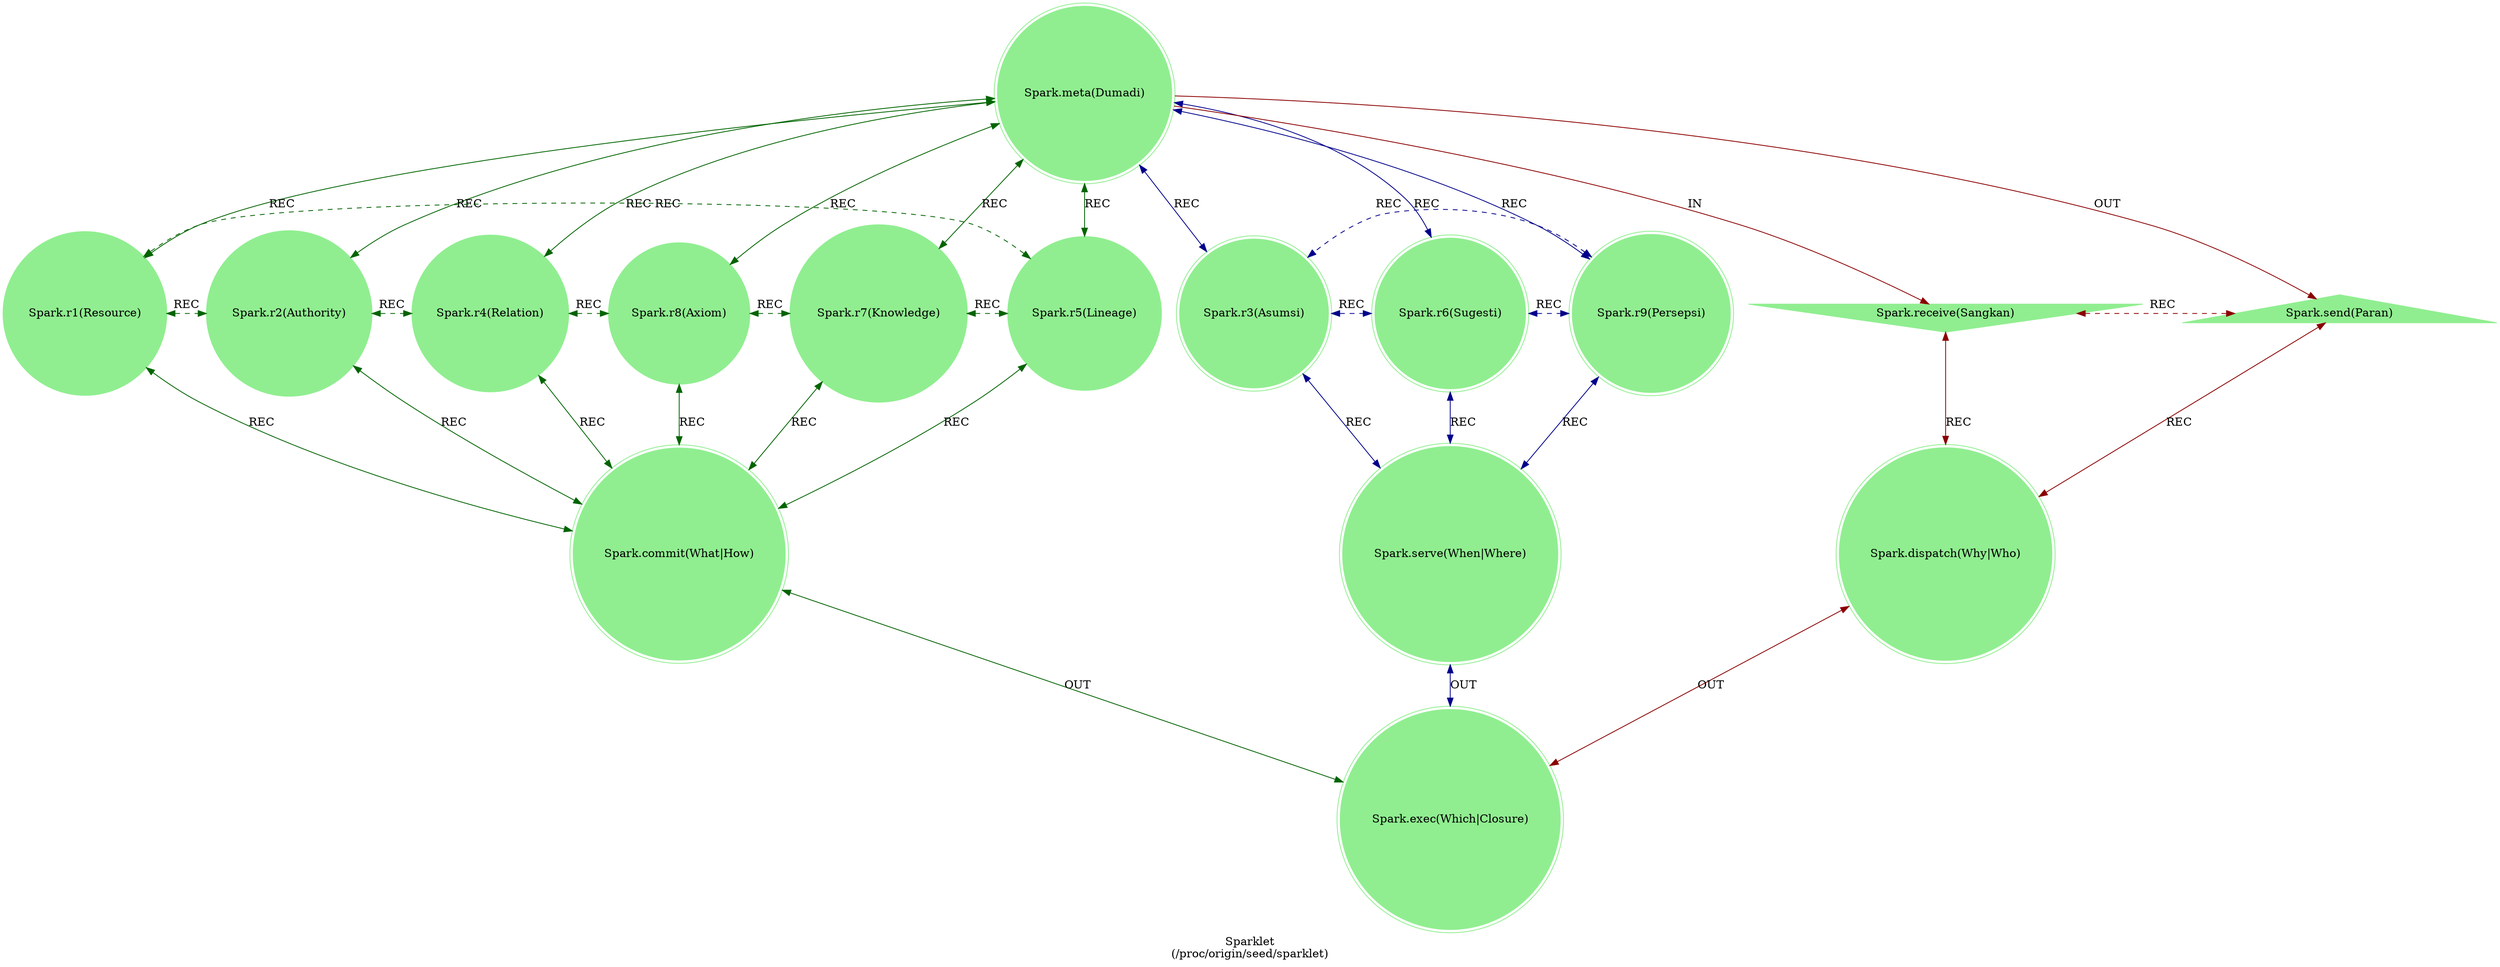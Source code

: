 strict digraph Sparklet {
    label = "Sparklet\n(/proc/origin/seed/sparklet)";
    style = filled;
    color = lightgray;
    node [shape = circle; style = filled; color = lightgreen;];
    
    // The Axis A-0-B (In-Meta-Out).
    // The Sacred 3-6-9 (Vortex of Perception).
    // The Vortex 1-2-4-8-7-5 (Vortex of Comprehension).
    // The Router C-D-E
    // The Closure F
    spark_0_t [label = "Spark.meta(Dumadi)";comment = "";shape = doublecircle;];
    spark_1_t [label = "Spark.r1(Resource)";comment = "";shape = circle;];
    spark_2_t [label = "Spark.r2(Authority)";comment = "";shape = circle;];
    spark_4_t [label = "Spark.r4(Relation)";comment = "";shape = circle;];
    spark_8_t [label = "Spark.r8(Axiom)";comment = "";shape = circle;];
    spark_7_t [label = "Spark.r7(Knowledge)";comment = "";shape = circle;];
    spark_5_t [label = "Spark.r5(Lineage)";comment = "";shape = circle;];
    spark_3_t [label = "Spark.r3(Asumsi)";comment = "";shape = doublecircle;];
    spark_6_t [label = "Spark.r6(Sugesti)";comment = "";shape = doublecircle;];
    spark_9_t [label = "Spark.r9(Persepsi)";comment = "";shape = doublecircle;];
    spark_a_t [label = "Spark.receive(Sangkan)";comment = "";shape = invtriangle;];
    spark_b_t [label = "Spark.send(Paran)";comment = "";shape = triangle;];
    spark_c_t [label = "Spark.dispatch(Why|Who)";comment = "";shape = doublecircle;];
    spark_d_t [label = "Spark.commit(What|How)";comment = "";shape = doublecircle;];
    spark_e_t [label = "Spark.serve(When|Where)";comment = "";shape = doublecircle;];
    spark_f_t [label = "Spark.exec(Which|Closure)";comment = "";shape = doublecircle;];
    
    // IN = Input
    // OUT = Output
    // REC = Recursion
    spark_0_t -> spark_a_t [label = "IN"; color = darkred; comment = "";];
    spark_0_t -> spark_b_t [label = "OUT"; color = darkred; comment = "";];
    spark_0_t -> {spark_3_t spark_6_t spark_9_t} [label = "REC"; color = darkblue; comment = ""; dir = both;];
    spark_0_t -> {spark_1_t spark_2_t spark_4_t spark_8_t spark_7_t spark_5_t} [label = "REC"; color = darkgreen; comment = ""; dir = both;];
    
    {spark_a_t spark_b_t} -> spark_c_t [label = "REC"; color = darkred; comment = ""; dir = both;];
    {spark_1_t spark_2_t spark_4_t spark_8_t spark_7_t spark_5_t} -> spark_d_t [label = "REC"; color = darkgreen; comment = ""; dir = both;];
    {spark_3_t spark_6_t spark_9_t} -> spark_e_t [label = "REC"; color = darkblue; comment = ""; dir = both;];
    
    spark_1_t -> spark_2_t -> spark_4_t -> spark_8_t -> spark_7_t -> spark_5_t -> spark_1_t [label = "REC"; color = darkgreen; comment = ""; style = dashed; constraint = false; dir = both;];
    spark_3_t -> spark_6_t -> spark_9_t -> spark_3_t [label = "REC"; color = darkblue; comment = ""; style = dashed; constraint = false; dir = both;];
    spark_a_t -> spark_b_t [label = "REC"; color = darkred; comment = ""; constraint = false; style = dashed; dir = both;];
    
    spark_c_t -> spark_f_t [label = "OUT"; color = darkred; comment = ""; dir = both;];
    spark_d_t -> spark_f_t [label = "OUT"; color = darkgreen; comment = ""; dir = both;];
    spark_e_t -> spark_f_t [label = "OUT"; color = darkblue; comment = ""; dir = both;];
}